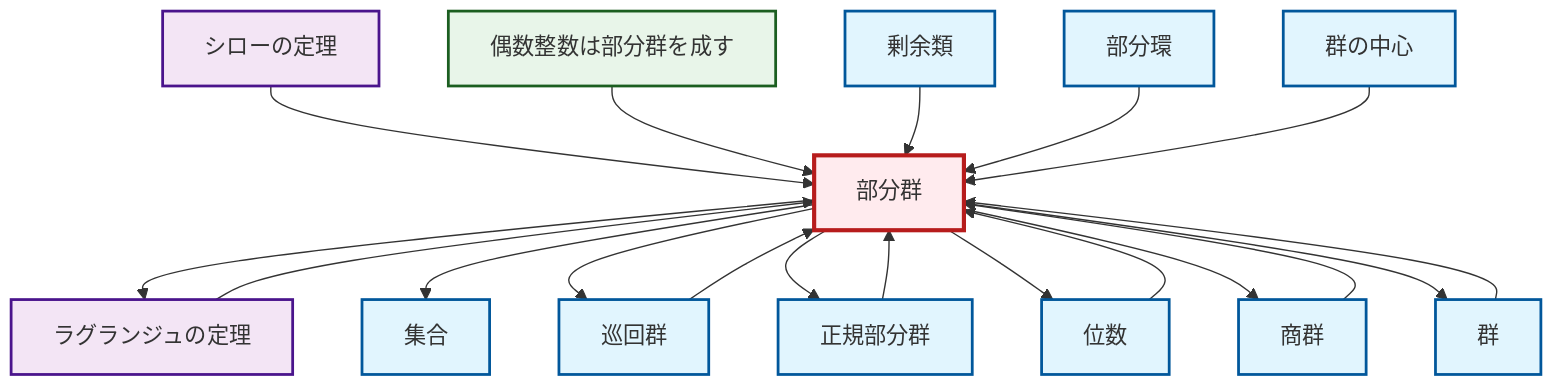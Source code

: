 graph TD
    classDef definition fill:#e1f5fe,stroke:#01579b,stroke-width:2px
    classDef theorem fill:#f3e5f5,stroke:#4a148c,stroke-width:2px
    classDef axiom fill:#fff3e0,stroke:#e65100,stroke-width:2px
    classDef example fill:#e8f5e9,stroke:#1b5e20,stroke-width:2px
    classDef current fill:#ffebee,stroke:#b71c1c,stroke-width:3px
    def-center-of-group["群の中心"]:::definition
    thm-sylow["シローの定理"]:::theorem
    def-set["集合"]:::definition
    def-coset["剰余類"]:::definition
    def-subgroup["部分群"]:::definition
    def-cyclic-group["巡回群"]:::definition
    thm-lagrange["ラグランジュの定理"]:::theorem
    def-group["群"]:::definition
    ex-even-integers-subgroup["偶数整数は部分群を成す"]:::example
    def-quotient-group["商群"]:::definition
    def-subring["部分環"]:::definition
    def-normal-subgroup["正規部分群"]:::definition
    def-order["位数"]:::definition
    def-subgroup --> thm-lagrange
    def-cyclic-group --> def-subgroup
    def-quotient-group --> def-subgroup
    def-subgroup --> def-set
    thm-lagrange --> def-subgroup
    thm-sylow --> def-subgroup
    def-subgroup --> def-cyclic-group
    def-group --> def-subgroup
    ex-even-integers-subgroup --> def-subgroup
    def-coset --> def-subgroup
    def-order --> def-subgroup
    def-normal-subgroup --> def-subgroup
    def-subring --> def-subgroup
    def-subgroup --> def-normal-subgroup
    def-subgroup --> def-order
    def-subgroup --> def-quotient-group
    def-center-of-group --> def-subgroup
    def-subgroup --> def-group
    class def-subgroup current
